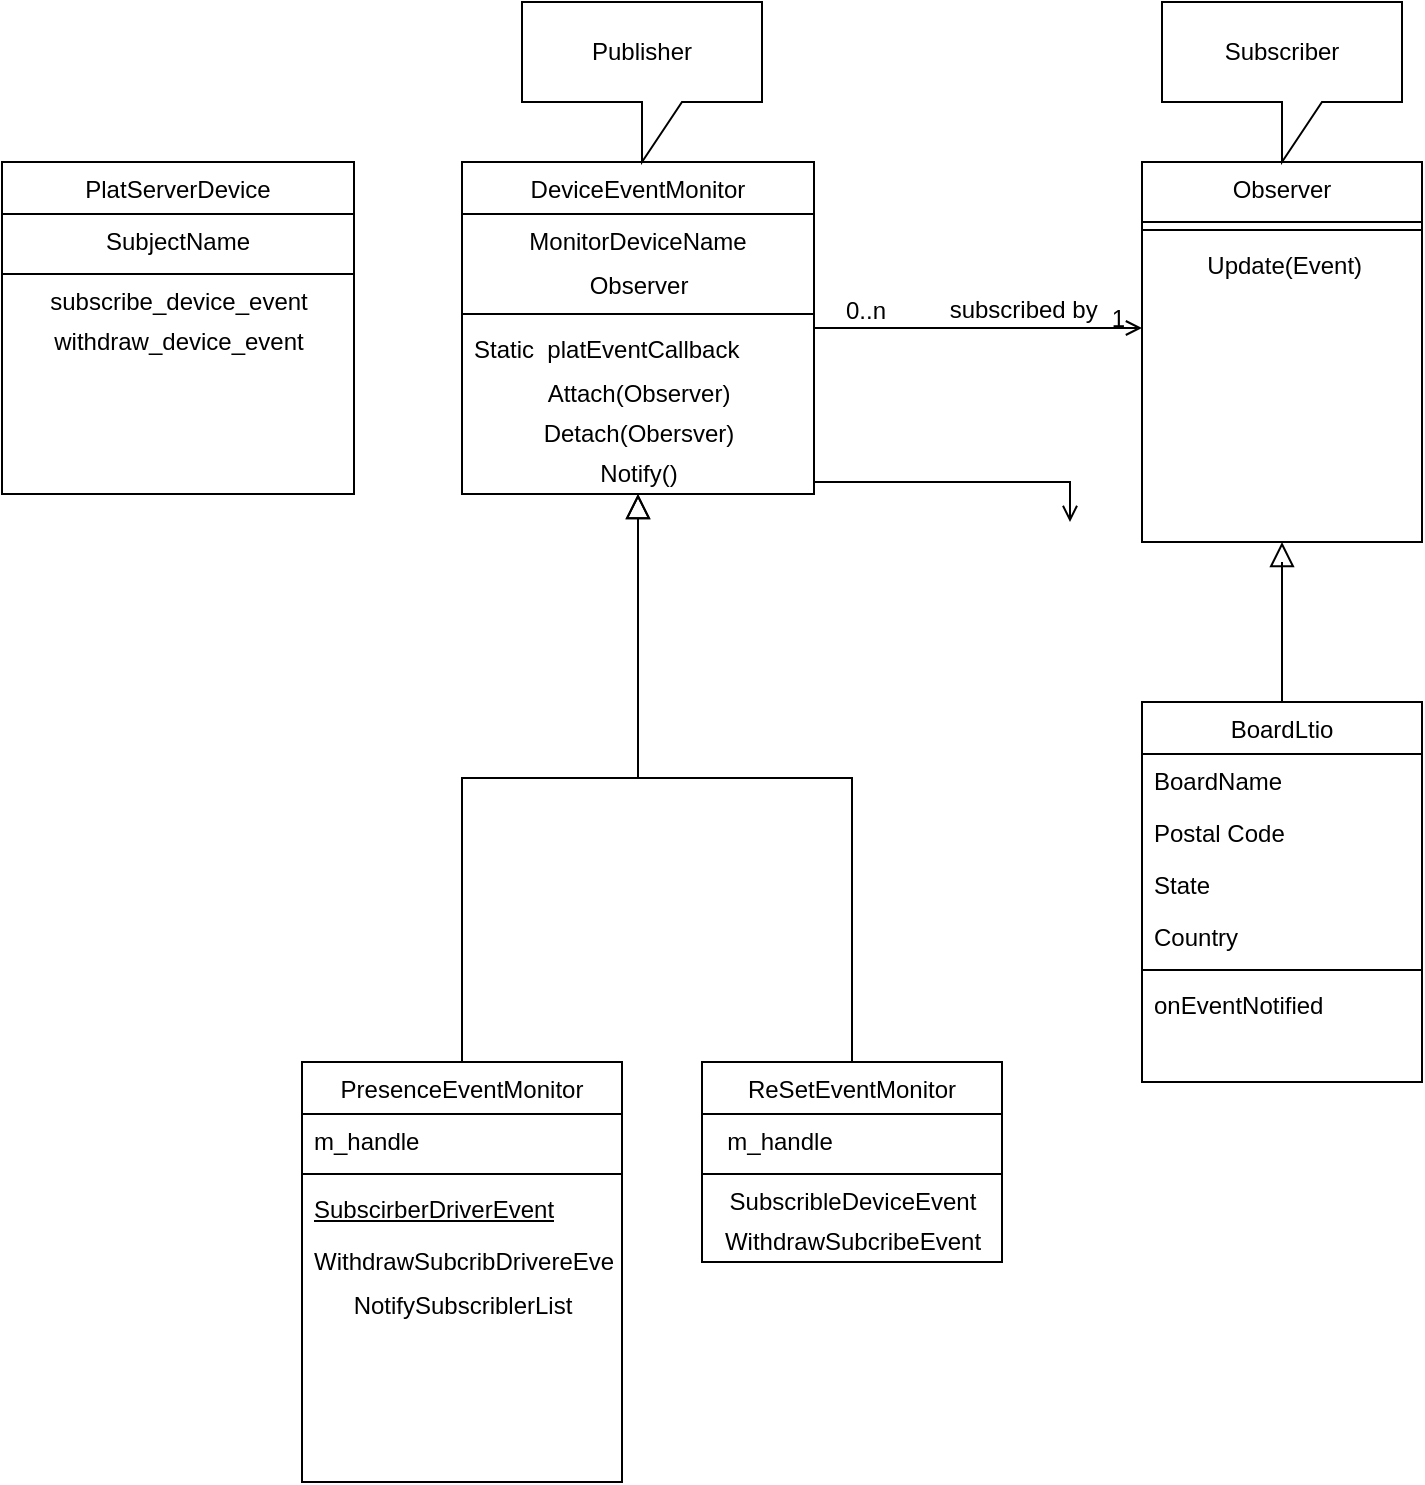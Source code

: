 <mxfile version="16.5.5" type="github">
  <diagram id="C5RBs43oDa-KdzZeNtuy" name="Page-1">
    <mxGraphModel dx="1038" dy="527" grid="1" gridSize="10" guides="0" tooltips="1" connect="1" arrows="1" fold="1" page="1" pageScale="1" pageWidth="827" pageHeight="1169" math="0" shadow="0">
      <root>
        <mxCell id="WIyWlLk6GJQsqaUBKTNV-0" />
        <mxCell id="WIyWlLk6GJQsqaUBKTNV-1" parent="WIyWlLk6GJQsqaUBKTNV-0" />
        <mxCell id="zkfFHV4jXpPFQw0GAbJ--0" value="DeviceEventMonitor" style="swimlane;fontStyle=0;align=center;verticalAlign=top;childLayout=stackLayout;horizontal=1;startSize=26;horizontalStack=0;resizeParent=1;resizeLast=0;collapsible=1;marginBottom=0;rounded=0;shadow=0;strokeWidth=1;whiteSpace=wrap;" parent="WIyWlLk6GJQsqaUBKTNV-1" vertex="1">
          <mxGeometry x="270" y="190" width="176" height="166" as="geometry">
            <mxRectangle x="230" y="140" width="160" height="26" as="alternateBounds" />
          </mxGeometry>
        </mxCell>
        <mxCell id="zkfFHV4jXpPFQw0GAbJ--2" value="MonitorDeviceName" style="text;align=center;verticalAlign=top;spacingLeft=4;spacingRight=4;overflow=hidden;rotatable=0;points=[[0,0.5],[1,0.5]];portConstraint=eastwest;rounded=0;shadow=0;html=0;" parent="zkfFHV4jXpPFQw0GAbJ--0" vertex="1">
          <mxGeometry y="26" width="176" height="26" as="geometry" />
        </mxCell>
        <mxCell id="TtslN54Au_sJ8w-_eA-f-6" value="&lt;span&gt;Observ&lt;/span&gt;er" style="text;html=1;align=center;verticalAlign=middle;resizable=0;points=[];autosize=1;strokeColor=none;fillColor=none;" parent="zkfFHV4jXpPFQw0GAbJ--0" vertex="1">
          <mxGeometry y="52" width="176" height="20" as="geometry" />
        </mxCell>
        <mxCell id="zkfFHV4jXpPFQw0GAbJ--4" value="" style="line;html=1;strokeWidth=1;align=left;verticalAlign=middle;spacingTop=-1;spacingLeft=3;spacingRight=3;rotatable=0;labelPosition=right;points=[];portConstraint=eastwest;whiteSpace=wrap;" parent="zkfFHV4jXpPFQw0GAbJ--0" vertex="1">
          <mxGeometry y="72" width="176" height="8" as="geometry" />
        </mxCell>
        <mxCell id="zkfFHV4jXpPFQw0GAbJ--5" value="Static  platEventCallback" style="text;align=left;verticalAlign=top;spacingLeft=4;spacingRight=4;overflow=hidden;rotatable=0;points=[[0,0.5],[1,0.5]];portConstraint=eastwest;whiteSpace=wrap;" parent="zkfFHV4jXpPFQw0GAbJ--0" vertex="1">
          <mxGeometry y="80" width="176" height="26" as="geometry" />
        </mxCell>
        <mxCell id="TtslN54Au_sJ8w-_eA-f-3" value="&lt;div style=&quot;text-align: left&quot;&gt;&lt;span&gt;Attach(Observer)&lt;/span&gt;&lt;/div&gt;" style="text;html=1;align=center;verticalAlign=middle;resizable=0;points=[];autosize=1;strokeColor=none;fillColor=none;" parent="zkfFHV4jXpPFQw0GAbJ--0" vertex="1">
          <mxGeometry y="106" width="176" height="20" as="geometry" />
        </mxCell>
        <mxCell id="TtslN54Au_sJ8w-_eA-f-1" value="&lt;div style=&quot;text-align: left&quot;&gt;&lt;span&gt;Detach(Obersver)&lt;/span&gt;&lt;/div&gt;" style="text;html=1;align=center;verticalAlign=middle;resizable=0;points=[];autosize=1;strokeColor=none;fillColor=none;" parent="zkfFHV4jXpPFQw0GAbJ--0" vertex="1">
          <mxGeometry y="126" width="176" height="20" as="geometry" />
        </mxCell>
        <mxCell id="TtslN54Au_sJ8w-_eA-f-5" value="Notify()" style="text;html=1;align=center;verticalAlign=middle;resizable=0;points=[];autosize=1;strokeColor=none;fillColor=none;" parent="zkfFHV4jXpPFQw0GAbJ--0" vertex="1">
          <mxGeometry y="146" width="176" height="20" as="geometry" />
        </mxCell>
        <mxCell id="zkfFHV4jXpPFQw0GAbJ--6" value="PresenceEventMonitor" style="swimlane;fontStyle=0;align=center;verticalAlign=top;childLayout=stackLayout;horizontal=1;startSize=26;horizontalStack=0;resizeParent=1;resizeLast=0;collapsible=1;marginBottom=0;rounded=0;shadow=0;strokeWidth=1;whiteSpace=wrap;" parent="WIyWlLk6GJQsqaUBKTNV-1" vertex="1">
          <mxGeometry x="190" y="640" width="160" height="210" as="geometry">
            <mxRectangle x="130" y="380" width="160" height="26" as="alternateBounds" />
          </mxGeometry>
        </mxCell>
        <mxCell id="zkfFHV4jXpPFQw0GAbJ--7" value="m_handle" style="text;align=left;verticalAlign=top;spacingLeft=4;spacingRight=4;overflow=hidden;rotatable=0;points=[[0,0.5],[1,0.5]];portConstraint=eastwest;whiteSpace=wrap;" parent="zkfFHV4jXpPFQw0GAbJ--6" vertex="1">
          <mxGeometry y="26" width="160" height="26" as="geometry" />
        </mxCell>
        <mxCell id="zkfFHV4jXpPFQw0GAbJ--9" value="" style="line;html=1;strokeWidth=1;align=left;verticalAlign=middle;spacingTop=-1;spacingLeft=3;spacingRight=3;rotatable=0;labelPosition=right;points=[];portConstraint=eastwest;whiteSpace=wrap;" parent="zkfFHV4jXpPFQw0GAbJ--6" vertex="1">
          <mxGeometry y="52" width="160" height="8" as="geometry" />
        </mxCell>
        <mxCell id="zkfFHV4jXpPFQw0GAbJ--10" value="SubscirberDriverEvent" style="text;align=left;verticalAlign=top;spacingLeft=4;spacingRight=4;overflow=hidden;rotatable=0;points=[[0,0.5],[1,0.5]];portConstraint=eastwest;fontStyle=4;whiteSpace=wrap;" parent="zkfFHV4jXpPFQw0GAbJ--6" vertex="1">
          <mxGeometry y="60" width="160" height="26" as="geometry" />
        </mxCell>
        <mxCell id="zkfFHV4jXpPFQw0GAbJ--11" value="WithdrawSubcribDrivereEvent" style="text;align=left;verticalAlign=top;spacingLeft=4;spacingRight=4;overflow=hidden;rotatable=0;points=[[0,0.5],[1,0.5]];portConstraint=eastwest;whiteSpace=wrap;" parent="zkfFHV4jXpPFQw0GAbJ--6" vertex="1">
          <mxGeometry y="86" width="160" height="26" as="geometry" />
        </mxCell>
        <mxCell id="dFAO9P0iZ8nPdUqEWEvj-0" value="NotifySubscriblerList" style="text;html=1;align=center;verticalAlign=middle;resizable=0;points=[];autosize=1;strokeColor=none;fillColor=none;" vertex="1" parent="zkfFHV4jXpPFQw0GAbJ--6">
          <mxGeometry y="112" width="160" height="20" as="geometry" />
        </mxCell>
        <mxCell id="zkfFHV4jXpPFQw0GAbJ--12" value="" style="endArrow=block;endSize=10;endFill=0;shadow=0;strokeWidth=1;rounded=0;edgeStyle=elbowEdgeStyle;elbow=vertical;" parent="WIyWlLk6GJQsqaUBKTNV-1" source="zkfFHV4jXpPFQw0GAbJ--6" target="zkfFHV4jXpPFQw0GAbJ--0" edge="1">
          <mxGeometry width="160" relative="1" as="geometry">
            <mxPoint x="190" y="343" as="sourcePoint" />
            <mxPoint x="190" y="343" as="targetPoint" />
            <Array as="points">
              <mxPoint x="358" y="498" />
            </Array>
          </mxGeometry>
        </mxCell>
        <mxCell id="zkfFHV4jXpPFQw0GAbJ--13" value="ReSetEventMonitor" style="swimlane;fontStyle=0;align=center;verticalAlign=top;childLayout=stackLayout;horizontal=1;startSize=26;horizontalStack=0;resizeParent=1;resizeLast=0;collapsible=1;marginBottom=0;rounded=0;shadow=0;strokeWidth=1;whiteSpace=wrap;" parent="WIyWlLk6GJQsqaUBKTNV-1" vertex="1">
          <mxGeometry x="390" y="640" width="150" height="100" as="geometry">
            <mxRectangle x="340" y="380" width="170" height="26" as="alternateBounds" />
          </mxGeometry>
        </mxCell>
        <mxCell id="zkfFHV4jXpPFQw0GAbJ--14" value="  m_handle" style="text;align=left;verticalAlign=top;spacingLeft=4;spacingRight=4;overflow=hidden;rotatable=0;points=[[0,0.5],[1,0.5]];portConstraint=eastwest;whiteSpace=wrap;" parent="zkfFHV4jXpPFQw0GAbJ--13" vertex="1">
          <mxGeometry y="26" width="150" height="26" as="geometry" />
        </mxCell>
        <mxCell id="zkfFHV4jXpPFQw0GAbJ--15" value="" style="line;html=1;strokeWidth=1;align=left;verticalAlign=middle;spacingTop=-1;spacingLeft=3;spacingRight=3;rotatable=0;labelPosition=right;points=[];portConstraint=eastwest;whiteSpace=wrap;" parent="zkfFHV4jXpPFQw0GAbJ--13" vertex="1">
          <mxGeometry y="52" width="150" height="8" as="geometry" />
        </mxCell>
        <mxCell id="0QToihsTUdq51xVu_Svg-1" value="SubscribleDeviceEvent" style="text;html=1;align=center;verticalAlign=middle;resizable=0;points=[];autosize=1;strokeColor=none;fillColor=none;fontColor=none;" parent="zkfFHV4jXpPFQw0GAbJ--13" vertex="1">
          <mxGeometry y="60" width="150" height="20" as="geometry" />
        </mxCell>
        <mxCell id="0QToihsTUdq51xVu_Svg-0" value="&lt;span style=&quot;text-align: left&quot;&gt;WithdrawSubcribeEvent&lt;/span&gt;" style="text;html=1;align=center;verticalAlign=middle;resizable=0;points=[];autosize=1;strokeColor=none;fillColor=none;fontColor=none;" parent="zkfFHV4jXpPFQw0GAbJ--13" vertex="1">
          <mxGeometry y="80" width="150" height="20" as="geometry" />
        </mxCell>
        <mxCell id="zkfFHV4jXpPFQw0GAbJ--16" value="" style="endArrow=block;endSize=10;endFill=0;shadow=0;strokeWidth=1;rounded=0;edgeStyle=elbowEdgeStyle;elbow=vertical;" parent="WIyWlLk6GJQsqaUBKTNV-1" source="zkfFHV4jXpPFQw0GAbJ--13" target="zkfFHV4jXpPFQw0GAbJ--0" edge="1">
          <mxGeometry width="160" relative="1" as="geometry">
            <mxPoint x="200" y="513" as="sourcePoint" />
            <mxPoint x="300" y="411" as="targetPoint" />
          </mxGeometry>
        </mxCell>
        <mxCell id="zkfFHV4jXpPFQw0GAbJ--17" value="Observer" style="swimlane;fontStyle=0;align=center;verticalAlign=top;childLayout=stackLayout;horizontal=1;startSize=30;horizontalStack=0;resizeParent=1;resizeLast=0;collapsible=1;marginBottom=0;rounded=0;shadow=0;strokeWidth=1;whiteSpace=wrap;" parent="WIyWlLk6GJQsqaUBKTNV-1" vertex="1">
          <mxGeometry x="610" y="190" width="140" height="190" as="geometry">
            <mxRectangle x="550" y="140" width="160" height="26" as="alternateBounds" />
          </mxGeometry>
        </mxCell>
        <mxCell id="zkfFHV4jXpPFQw0GAbJ--23" value="" style="line;html=1;strokeWidth=1;align=left;verticalAlign=middle;spacingTop=-1;spacingLeft=3;spacingRight=3;rotatable=0;labelPosition=right;points=[];portConstraint=eastwest;whiteSpace=wrap;" parent="zkfFHV4jXpPFQw0GAbJ--17" vertex="1">
          <mxGeometry y="30" width="140" height="8" as="geometry" />
        </mxCell>
        <mxCell id="zkfFHV4jXpPFQw0GAbJ--24" value="        Update(Event)" style="text;align=left;verticalAlign=top;spacingLeft=4;spacingRight=4;overflow=hidden;rotatable=0;points=[[0,0.5],[1,0.5]];portConstraint=eastwest;whiteSpace=wrap;" parent="zkfFHV4jXpPFQw0GAbJ--17" vertex="1">
          <mxGeometry y="38" width="140" height="26" as="geometry" />
        </mxCell>
        <mxCell id="TtslN54Au_sJ8w-_eA-f-41" value="" style="endArrow=block;endSize=10;endFill=0;shadow=0;strokeWidth=1;rounded=0;edgeStyle=elbowEdgeStyle;elbow=vertical;" parent="zkfFHV4jXpPFQw0GAbJ--17" edge="1">
          <mxGeometry width="160" relative="1" as="geometry">
            <mxPoint x="70" y="200" as="sourcePoint" />
            <mxPoint x="70" y="190" as="targetPoint" />
            <Array as="points">
              <mxPoint x="70" y="270" />
            </Array>
          </mxGeometry>
        </mxCell>
        <mxCell id="zkfFHV4jXpPFQw0GAbJ--26" value="" style="endArrow=open;shadow=0;strokeWidth=1;rounded=0;endFill=1;edgeStyle=elbowEdgeStyle;elbow=vertical;" parent="WIyWlLk6GJQsqaUBKTNV-1" source="zkfFHV4jXpPFQw0GAbJ--0" target="zkfFHV4jXpPFQw0GAbJ--17" edge="1">
          <mxGeometry x="0.5" y="41" relative="1" as="geometry">
            <mxPoint x="370" y="332" as="sourcePoint" />
            <mxPoint x="530" y="332" as="targetPoint" />
            <mxPoint x="-40" y="32" as="offset" />
            <Array as="points">
              <mxPoint x="370" y="250" />
              <mxPoint x="430" y="260" />
            </Array>
          </mxGeometry>
        </mxCell>
        <mxCell id="zkfFHV4jXpPFQw0GAbJ--27" value="0..n" style="resizable=0;align=left;verticalAlign=bottom;labelBackgroundColor=none;fontSize=12;" parent="zkfFHV4jXpPFQw0GAbJ--26" connectable="0" vertex="1">
          <mxGeometry x="-1" relative="1" as="geometry">
            <mxPoint x="14" as="offset" />
          </mxGeometry>
        </mxCell>
        <mxCell id="zkfFHV4jXpPFQw0GAbJ--28" value="1" style="resizable=0;align=right;verticalAlign=bottom;labelBackgroundColor=none;fontSize=12;" parent="zkfFHV4jXpPFQw0GAbJ--26" connectable="0" vertex="1">
          <mxGeometry x="1" relative="1" as="geometry">
            <mxPoint x="-7" y="4" as="offset" />
          </mxGeometry>
        </mxCell>
        <mxCell id="zkfFHV4jXpPFQw0GAbJ--29" value="subscribed by&amp;nbsp;" style="text;html=1;resizable=0;points=[];;align=center;verticalAlign=middle;labelBackgroundColor=none;rounded=0;shadow=0;strokeWidth=1;fontSize=12;" parent="zkfFHV4jXpPFQw0GAbJ--26" vertex="1" connectable="0">
          <mxGeometry x="0.5" y="49" relative="1" as="geometry">
            <mxPoint x="-17" y="40" as="offset" />
          </mxGeometry>
        </mxCell>
        <mxCell id="TtslN54Au_sJ8w-_eA-f-34" value="BoardLtio" style="swimlane;fontStyle=0;align=center;verticalAlign=top;childLayout=stackLayout;horizontal=1;startSize=26;horizontalStack=0;resizeParent=1;resizeLast=0;collapsible=1;marginBottom=0;rounded=0;shadow=0;strokeWidth=1;whiteSpace=wrap;" parent="WIyWlLk6GJQsqaUBKTNV-1" vertex="1">
          <mxGeometry x="610" y="460" width="140" height="190" as="geometry">
            <mxRectangle x="550" y="140" width="160" height="26" as="alternateBounds" />
          </mxGeometry>
        </mxCell>
        <mxCell id="TtslN54Au_sJ8w-_eA-f-35" value="BoardName" style="text;align=left;verticalAlign=top;spacingLeft=4;spacingRight=4;overflow=hidden;rotatable=0;points=[[0,0.5],[1,0.5]];portConstraint=eastwest;rounded=0;shadow=0;html=0;whiteSpace=wrap;" parent="TtslN54Au_sJ8w-_eA-f-34" vertex="1">
          <mxGeometry y="26" width="140" height="26" as="geometry" />
        </mxCell>
        <mxCell id="TtslN54Au_sJ8w-_eA-f-37" value="Postal Code" style="text;align=left;verticalAlign=top;spacingLeft=4;spacingRight=4;overflow=hidden;rotatable=0;points=[[0,0.5],[1,0.5]];portConstraint=eastwest;rounded=0;shadow=0;html=0;whiteSpace=wrap;" parent="TtslN54Au_sJ8w-_eA-f-34" vertex="1">
          <mxGeometry y="52" width="140" height="26" as="geometry" />
        </mxCell>
        <mxCell id="TtslN54Au_sJ8w-_eA-f-36" value="State" style="text;align=left;verticalAlign=top;spacingLeft=4;spacingRight=4;overflow=hidden;rotatable=0;points=[[0,0.5],[1,0.5]];portConstraint=eastwest;rounded=0;shadow=0;html=0;whiteSpace=wrap;" parent="TtslN54Au_sJ8w-_eA-f-34" vertex="1">
          <mxGeometry y="78" width="140" height="26" as="geometry" />
        </mxCell>
        <mxCell id="TtslN54Au_sJ8w-_eA-f-38" value="Country" style="text;align=left;verticalAlign=top;spacingLeft=4;spacingRight=4;overflow=hidden;rotatable=0;points=[[0,0.5],[1,0.5]];portConstraint=eastwest;rounded=0;shadow=0;html=0;whiteSpace=wrap;" parent="TtslN54Au_sJ8w-_eA-f-34" vertex="1">
          <mxGeometry y="104" width="140" height="26" as="geometry" />
        </mxCell>
        <mxCell id="TtslN54Au_sJ8w-_eA-f-39" value="" style="line;html=1;strokeWidth=1;align=left;verticalAlign=middle;spacingTop=-1;spacingLeft=3;spacingRight=3;rotatable=0;labelPosition=right;points=[];portConstraint=eastwest;whiteSpace=wrap;" parent="TtslN54Au_sJ8w-_eA-f-34" vertex="1">
          <mxGeometry y="130" width="140" height="8" as="geometry" />
        </mxCell>
        <mxCell id="TtslN54Au_sJ8w-_eA-f-40" value="onEventNotified" style="text;align=left;verticalAlign=top;spacingLeft=4;spacingRight=4;overflow=hidden;rotatable=0;points=[[0,0.5],[1,0.5]];portConstraint=eastwest;whiteSpace=wrap;" parent="TtslN54Au_sJ8w-_eA-f-34" vertex="1">
          <mxGeometry y="138" width="140" height="26" as="geometry" />
        </mxCell>
        <mxCell id="TtslN54Au_sJ8w-_eA-f-42" value="Publisher" style="shape=callout;whiteSpace=wrap;html=1;perimeter=calloutPerimeter;" parent="WIyWlLk6GJQsqaUBKTNV-1" vertex="1">
          <mxGeometry x="300" y="110" width="120" height="80" as="geometry" />
        </mxCell>
        <mxCell id="TtslN54Au_sJ8w-_eA-f-43" value="Subscriber" style="shape=callout;whiteSpace=wrap;html=1;perimeter=calloutPerimeter;" parent="WIyWlLk6GJQsqaUBKTNV-1" vertex="1">
          <mxGeometry x="620" y="110" width="120" height="80" as="geometry" />
        </mxCell>
        <mxCell id="dFAO9P0iZ8nPdUqEWEvj-14" value="PlatServerDevice" style="swimlane;fontStyle=0;align=center;verticalAlign=top;childLayout=stackLayout;horizontal=1;startSize=26;horizontalStack=0;resizeParent=1;resizeLast=0;collapsible=1;marginBottom=0;rounded=0;shadow=0;strokeWidth=1;whiteSpace=wrap;" vertex="1" parent="WIyWlLk6GJQsqaUBKTNV-1">
          <mxGeometry x="40" y="190" width="176" height="166" as="geometry">
            <mxRectangle x="230" y="140" width="160" height="26" as="alternateBounds" />
          </mxGeometry>
        </mxCell>
        <mxCell id="dFAO9P0iZ8nPdUqEWEvj-15" value="SubjectName" style="text;align=center;verticalAlign=top;spacingLeft=4;spacingRight=4;overflow=hidden;rotatable=0;points=[[0,0.5],[1,0.5]];portConstraint=eastwest;rounded=0;shadow=0;html=0;" vertex="1" parent="dFAO9P0iZ8nPdUqEWEvj-14">
          <mxGeometry y="26" width="176" height="26" as="geometry" />
        </mxCell>
        <mxCell id="dFAO9P0iZ8nPdUqEWEvj-17" value="" style="line;html=1;strokeWidth=1;align=left;verticalAlign=middle;spacingTop=-1;spacingLeft=3;spacingRight=3;rotatable=0;labelPosition=right;points=[];portConstraint=eastwest;whiteSpace=wrap;" vertex="1" parent="dFAO9P0iZ8nPdUqEWEvj-14">
          <mxGeometry y="52" width="176" height="8" as="geometry" />
        </mxCell>
        <mxCell id="dFAO9P0iZ8nPdUqEWEvj-19" value="&lt;div style=&quot;text-align: left&quot;&gt;&lt;span&gt;subscribe_device_event&lt;/span&gt;&lt;/div&gt;" style="text;html=1;align=center;verticalAlign=middle;resizable=0;points=[];autosize=1;strokeColor=none;fillColor=none;" vertex="1" parent="dFAO9P0iZ8nPdUqEWEvj-14">
          <mxGeometry y="60" width="176" height="20" as="geometry" />
        </mxCell>
        <mxCell id="dFAO9P0iZ8nPdUqEWEvj-21" value="withdraw_device_event" style="text;html=1;align=center;verticalAlign=middle;resizable=0;points=[];autosize=1;strokeColor=none;fillColor=none;" vertex="1" parent="dFAO9P0iZ8nPdUqEWEvj-14">
          <mxGeometry y="80" width="176" height="20" as="geometry" />
        </mxCell>
        <mxCell id="dFAO9P0iZ8nPdUqEWEvj-26" value="" style="endArrow=open;shadow=0;strokeWidth=1;rounded=0;endFill=1;edgeStyle=elbowEdgeStyle;elbow=vertical;" edge="1" parent="WIyWlLk6GJQsqaUBKTNV-1" source="TtslN54Au_sJ8w-_eA-f-5">
          <mxGeometry x="0.5" y="41" relative="1" as="geometry">
            <mxPoint x="410" y="370" as="sourcePoint" />
            <mxPoint x="574" y="370" as="targetPoint" />
            <mxPoint x="-40" y="32" as="offset" />
            <Array as="points">
              <mxPoint x="540" y="350" />
              <mxPoint x="540" y="350" />
              <mxPoint x="430" y="350" />
              <mxPoint x="510" y="346" />
              <mxPoint x="490" y="370" />
              <mxPoint x="410" y="350" />
              <mxPoint x="334" y="347" />
              <mxPoint x="394" y="357" />
            </Array>
          </mxGeometry>
        </mxCell>
      </root>
    </mxGraphModel>
  </diagram>
</mxfile>
